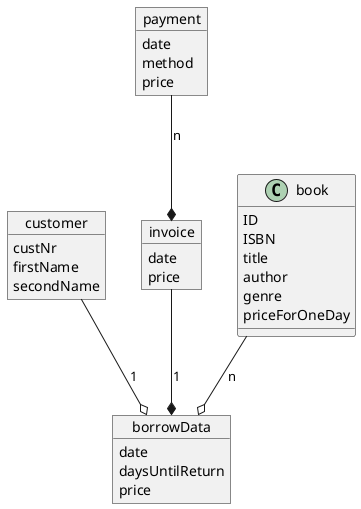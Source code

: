 @startuml

object customer {
    custNr
    firstName
    secondName
}

object borrowData {
    date
    daysUntilReturn
    price
}

object invoice {
    date
    price
}

object payment {
    date
    method
    price
}

book --o borrowData : n
customer --o borrowData : 1
invoice --* borrowData : 1
payment --* invoice : n

object book {
    ID
    ISBN
    title
    author
    genre
    priceForOneDay
}

@enduml